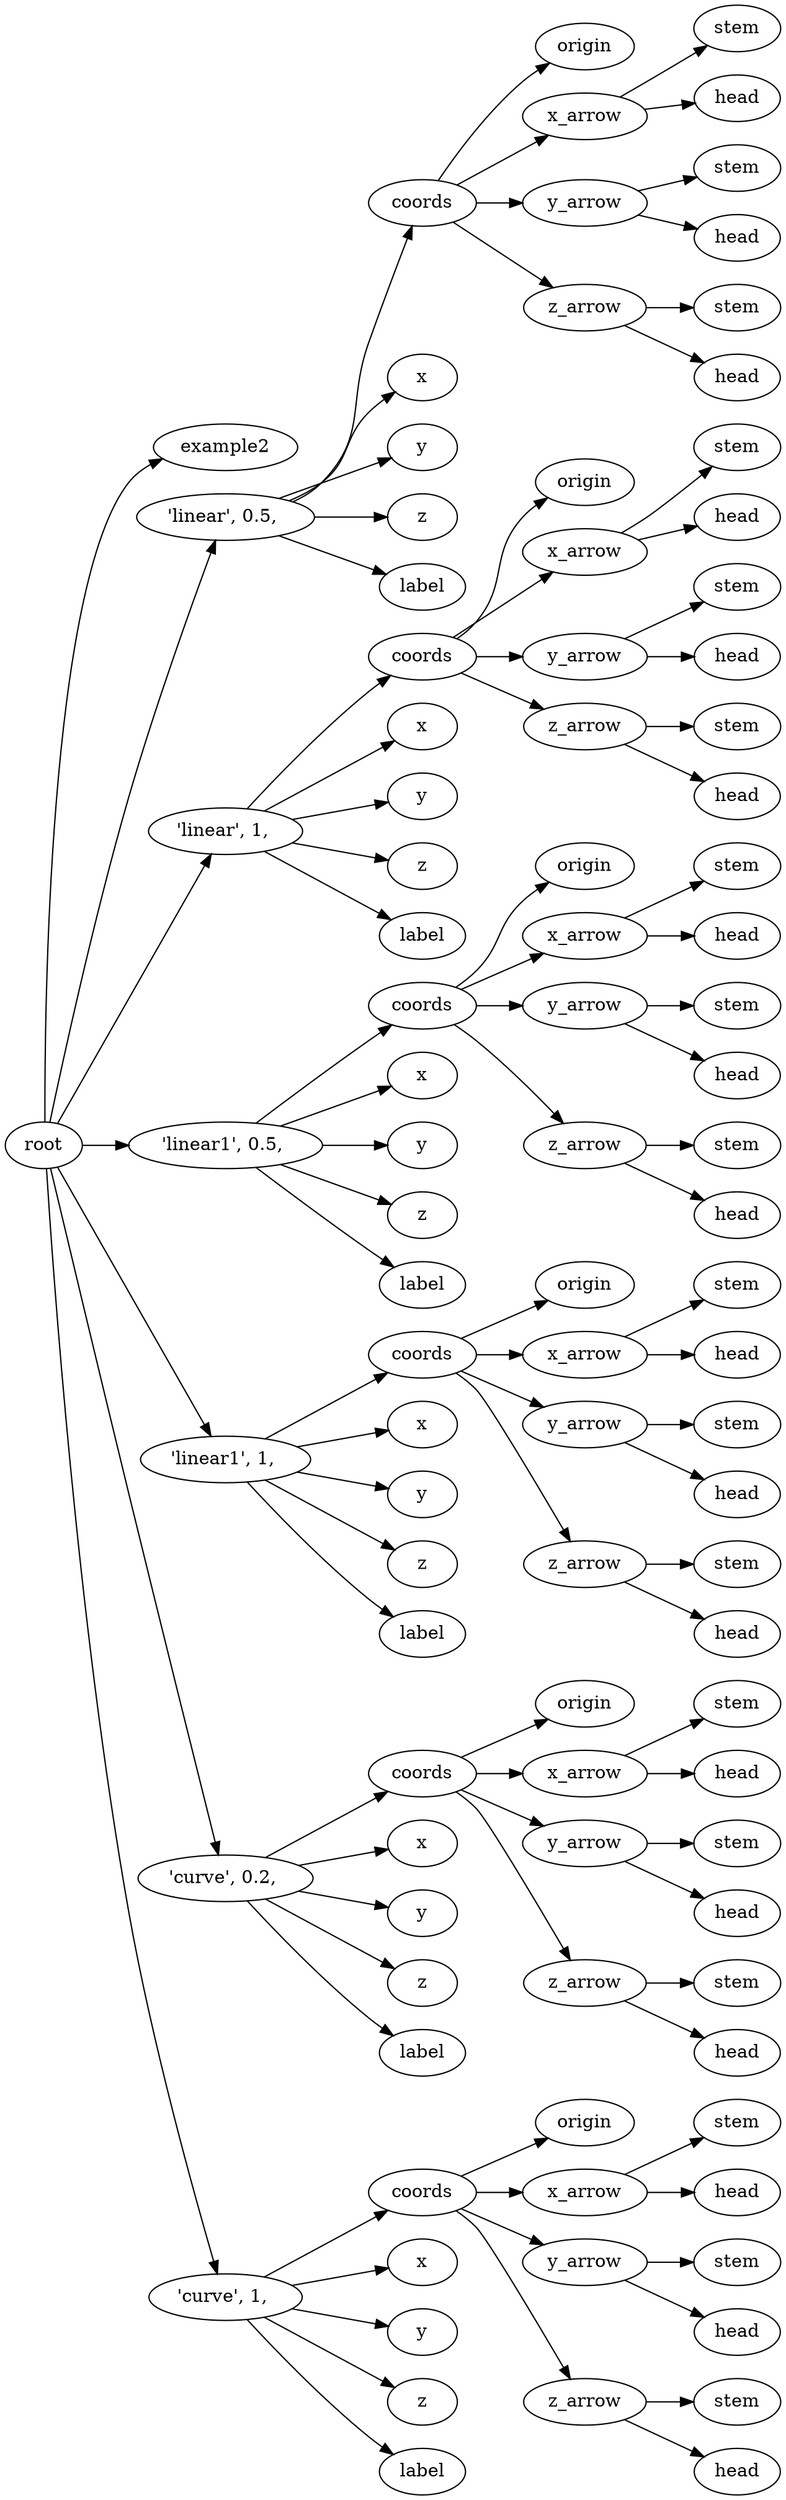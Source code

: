 digraph example2 {
	graph [rankdir=LR]
	root_1279 [label=root href="javascript:s=&quot;\(\)\nNone&quot;; console.log(s); alert(s);"]
	example2_1280 [label=example2 href="javascript:s=&quot;\(&#x27;example2&#x27;,\)\nRotateExtrude&quot;; console.log(s); alert(s);" tooltip=RotateExtrude]
	1281 [label="'linear',\ 0\.5,\ " href="javascript:s=&quot;\(&quot;&#x27;linear&#x27;,\ 0\.5,\ &quot;,\)\nAnnotatedCoordinates&quot;; console.log(s); alert(s);" tooltip=AnnotatedCoordinates]
	coords_1282 [label=coords href="javascript:s=&quot;\(&quot;&#x27;linear&#x27;,\ 0\.5,\ &quot;,\ &#x27;coords&#x27;\)\nCoordinates&quot;; console.log(s); alert(s);" tooltip=Coordinates]
	origin_1283 [label=origin href="javascript:s=&quot;\(&quot;&#x27;linear&#x27;,\ 0\.5,\ &quot;,\ &#x27;coords&#x27;,\ &#x27;origin&#x27;\)\nCoordinatesCage&quot;; console.log(s); alert(s);" tooltip=CoordinatesCage]
	x_arrow_1284 [label=x_arrow href="javascript:s=&quot;\(&quot;&#x27;linear&#x27;,\ 0\.5,\ &quot;,\ &#x27;coords&#x27;,\ &#x27;x_arrow&#x27;\)\nArrow&quot;; console.log(s); alert(s);" tooltip=Arrow]
	stem_1285 [label=stem href="javascript:s=&quot;\(&quot;&#x27;linear&#x27;,\ 0\.5,\ &quot;,\ &#x27;coords&#x27;,\ &#x27;x_arrow&#x27;,\ &#x27;stem&#x27;\)\nCone&quot;; console.log(s); alert(s);" tooltip=Cone]
	head_1286 [label=head href="javascript:s=&quot;\(&quot;&#x27;linear&#x27;,\ 0\.5,\ &quot;,\ &#x27;coords&#x27;,\ &#x27;x_arrow&#x27;,\ &#x27;head&#x27;\)\nCone&quot;; console.log(s); alert(s);" tooltip=Cone]
	y_arrow_1287 [label=y_arrow href="javascript:s=&quot;\(&quot;&#x27;linear&#x27;,\ 0\.5,\ &quot;,\ &#x27;coords&#x27;,\ &#x27;y_arrow&#x27;\)\nArrow&quot;; console.log(s); alert(s);" tooltip=Arrow]
	stem_1288 [label=stem href="javascript:s=&quot;\(&quot;&#x27;linear&#x27;,\ 0\.5,\ &quot;,\ &#x27;coords&#x27;,\ &#x27;y_arrow&#x27;,\ &#x27;stem&#x27;\)\nCone&quot;; console.log(s); alert(s);" tooltip=Cone]
	head_1289 [label=head href="javascript:s=&quot;\(&quot;&#x27;linear&#x27;,\ 0\.5,\ &quot;,\ &#x27;coords&#x27;,\ &#x27;y_arrow&#x27;,\ &#x27;head&#x27;\)\nCone&quot;; console.log(s); alert(s);" tooltip=Cone]
	z_arrow_1290 [label=z_arrow href="javascript:s=&quot;\(&quot;&#x27;linear&#x27;,\ 0\.5,\ &quot;,\ &#x27;coords&#x27;,\ &#x27;z_arrow&#x27;\)\nArrow&quot;; console.log(s); alert(s);" tooltip=Arrow]
	stem_1291 [label=stem href="javascript:s=&quot;\(&quot;&#x27;linear&#x27;,\ 0\.5,\ &quot;,\ &#x27;coords&#x27;,\ &#x27;z_arrow&#x27;,\ &#x27;stem&#x27;\)\nCone&quot;; console.log(s); alert(s);" tooltip=Cone]
	head_1292 [label=head href="javascript:s=&quot;\(&quot;&#x27;linear&#x27;,\ 0\.5,\ &quot;,\ &#x27;coords&#x27;,\ &#x27;z_arrow&#x27;,\ &#x27;head&#x27;\)\nCone&quot;; console.log(s); alert(s);" tooltip=Cone]
	x_1293 [label=x href="javascript:s=&quot;\(&quot;&#x27;linear&#x27;,\ 0\.5,\ &quot;,\ &#x27;x&#x27;\)\nText&quot;; console.log(s); alert(s);" tooltip=Text]
	y_1294 [label=y href="javascript:s=&quot;\(&quot;&#x27;linear&#x27;,\ 0\.5,\ &quot;,\ &#x27;y&#x27;\)\nText&quot;; console.log(s); alert(s);" tooltip=Text]
	z_1295 [label=z href="javascript:s=&quot;\(&quot;&#x27;linear&#x27;,\ 0\.5,\ &quot;,\ &#x27;z&#x27;\)\nText&quot;; console.log(s); alert(s);" tooltip=Text]
	label_1296 [label=label href="javascript:s=&quot;\(&quot;&#x27;linear&#x27;,\ 0\.5,\ &quot;,\ &#x27;label&#x27;\)\nText&quot;; console.log(s); alert(s);" tooltip=Text]
	1297 [label="'linear',\ 1,\ " href="javascript:s=&quot;\(&quot;&#x27;linear&#x27;,\ 1,\ &quot;,\)\nAnnotatedCoordinates&quot;; console.log(s); alert(s);" tooltip=AnnotatedCoordinates]
	coords_1298 [label=coords href="javascript:s=&quot;\(&quot;&#x27;linear&#x27;,\ 1,\ &quot;,\ &#x27;coords&#x27;\)\nCoordinates&quot;; console.log(s); alert(s);" tooltip=Coordinates]
	origin_1299 [label=origin href="javascript:s=&quot;\(&quot;&#x27;linear&#x27;,\ 1,\ &quot;,\ &#x27;coords&#x27;,\ &#x27;origin&#x27;\)\nCoordinatesCage&quot;; console.log(s); alert(s);" tooltip=CoordinatesCage]
	x_arrow_1300 [label=x_arrow href="javascript:s=&quot;\(&quot;&#x27;linear&#x27;,\ 1,\ &quot;,\ &#x27;coords&#x27;,\ &#x27;x_arrow&#x27;\)\nArrow&quot;; console.log(s); alert(s);" tooltip=Arrow]
	stem_1301 [label=stem href="javascript:s=&quot;\(&quot;&#x27;linear&#x27;,\ 1,\ &quot;,\ &#x27;coords&#x27;,\ &#x27;x_arrow&#x27;,\ &#x27;stem&#x27;\)\nCone&quot;; console.log(s); alert(s);" tooltip=Cone]
	head_1302 [label=head href="javascript:s=&quot;\(&quot;&#x27;linear&#x27;,\ 1,\ &quot;,\ &#x27;coords&#x27;,\ &#x27;x_arrow&#x27;,\ &#x27;head&#x27;\)\nCone&quot;; console.log(s); alert(s);" tooltip=Cone]
	y_arrow_1303 [label=y_arrow href="javascript:s=&quot;\(&quot;&#x27;linear&#x27;,\ 1,\ &quot;,\ &#x27;coords&#x27;,\ &#x27;y_arrow&#x27;\)\nArrow&quot;; console.log(s); alert(s);" tooltip=Arrow]
	stem_1304 [label=stem href="javascript:s=&quot;\(&quot;&#x27;linear&#x27;,\ 1,\ &quot;,\ &#x27;coords&#x27;,\ &#x27;y_arrow&#x27;,\ &#x27;stem&#x27;\)\nCone&quot;; console.log(s); alert(s);" tooltip=Cone]
	head_1305 [label=head href="javascript:s=&quot;\(&quot;&#x27;linear&#x27;,\ 1,\ &quot;,\ &#x27;coords&#x27;,\ &#x27;y_arrow&#x27;,\ &#x27;head&#x27;\)\nCone&quot;; console.log(s); alert(s);" tooltip=Cone]
	z_arrow_1306 [label=z_arrow href="javascript:s=&quot;\(&quot;&#x27;linear&#x27;,\ 1,\ &quot;,\ &#x27;coords&#x27;,\ &#x27;z_arrow&#x27;\)\nArrow&quot;; console.log(s); alert(s);" tooltip=Arrow]
	stem_1307 [label=stem href="javascript:s=&quot;\(&quot;&#x27;linear&#x27;,\ 1,\ &quot;,\ &#x27;coords&#x27;,\ &#x27;z_arrow&#x27;,\ &#x27;stem&#x27;\)\nCone&quot;; console.log(s); alert(s);" tooltip=Cone]
	head_1308 [label=head href="javascript:s=&quot;\(&quot;&#x27;linear&#x27;,\ 1,\ &quot;,\ &#x27;coords&#x27;,\ &#x27;z_arrow&#x27;,\ &#x27;head&#x27;\)\nCone&quot;; console.log(s); alert(s);" tooltip=Cone]
	x_1309 [label=x href="javascript:s=&quot;\(&quot;&#x27;linear&#x27;,\ 1,\ &quot;,\ &#x27;x&#x27;\)\nText&quot;; console.log(s); alert(s);" tooltip=Text]
	y_1310 [label=y href="javascript:s=&quot;\(&quot;&#x27;linear&#x27;,\ 1,\ &quot;,\ &#x27;y&#x27;\)\nText&quot;; console.log(s); alert(s);" tooltip=Text]
	z_1311 [label=z href="javascript:s=&quot;\(&quot;&#x27;linear&#x27;,\ 1,\ &quot;,\ &#x27;z&#x27;\)\nText&quot;; console.log(s); alert(s);" tooltip=Text]
	label_1312 [label=label href="javascript:s=&quot;\(&quot;&#x27;linear&#x27;,\ 1,\ &quot;,\ &#x27;label&#x27;\)\nText&quot;; console.log(s); alert(s);" tooltip=Text]
	1313 [label="'linear1',\ 0\.5,\ " href="javascript:s=&quot;\(&quot;&#x27;linear1&#x27;,\ 0\.5,\ &quot;,\)\nAnnotatedCoordinates&quot;; console.log(s); alert(s);" tooltip=AnnotatedCoordinates]
	coords_1314 [label=coords href="javascript:s=&quot;\(&quot;&#x27;linear1&#x27;,\ 0\.5,\ &quot;,\ &#x27;coords&#x27;\)\nCoordinates&quot;; console.log(s); alert(s);" tooltip=Coordinates]
	origin_1315 [label=origin href="javascript:s=&quot;\(&quot;&#x27;linear1&#x27;,\ 0\.5,\ &quot;,\ &#x27;coords&#x27;,\ &#x27;origin&#x27;\)\nCoordinatesCage&quot;; console.log(s); alert(s);" tooltip=CoordinatesCage]
	x_arrow_1316 [label=x_arrow href="javascript:s=&quot;\(&quot;&#x27;linear1&#x27;,\ 0\.5,\ &quot;,\ &#x27;coords&#x27;,\ &#x27;x_arrow&#x27;\)\nArrow&quot;; console.log(s); alert(s);" tooltip=Arrow]
	stem_1317 [label=stem href="javascript:s=&quot;\(&quot;&#x27;linear1&#x27;,\ 0\.5,\ &quot;,\ &#x27;coords&#x27;,\ &#x27;x_arrow&#x27;,\ &#x27;stem&#x27;\)\nCone&quot;; console.log(s); alert(s);" tooltip=Cone]
	head_1318 [label=head href="javascript:s=&quot;\(&quot;&#x27;linear1&#x27;,\ 0\.5,\ &quot;,\ &#x27;coords&#x27;,\ &#x27;x_arrow&#x27;,\ &#x27;head&#x27;\)\nCone&quot;; console.log(s); alert(s);" tooltip=Cone]
	y_arrow_1319 [label=y_arrow href="javascript:s=&quot;\(&quot;&#x27;linear1&#x27;,\ 0\.5,\ &quot;,\ &#x27;coords&#x27;,\ &#x27;y_arrow&#x27;\)\nArrow&quot;; console.log(s); alert(s);" tooltip=Arrow]
	stem_1320 [label=stem href="javascript:s=&quot;\(&quot;&#x27;linear1&#x27;,\ 0\.5,\ &quot;,\ &#x27;coords&#x27;,\ &#x27;y_arrow&#x27;,\ &#x27;stem&#x27;\)\nCone&quot;; console.log(s); alert(s);" tooltip=Cone]
	head_1321 [label=head href="javascript:s=&quot;\(&quot;&#x27;linear1&#x27;,\ 0\.5,\ &quot;,\ &#x27;coords&#x27;,\ &#x27;y_arrow&#x27;,\ &#x27;head&#x27;\)\nCone&quot;; console.log(s); alert(s);" tooltip=Cone]
	z_arrow_1322 [label=z_arrow href="javascript:s=&quot;\(&quot;&#x27;linear1&#x27;,\ 0\.5,\ &quot;,\ &#x27;coords&#x27;,\ &#x27;z_arrow&#x27;\)\nArrow&quot;; console.log(s); alert(s);" tooltip=Arrow]
	stem_1323 [label=stem href="javascript:s=&quot;\(&quot;&#x27;linear1&#x27;,\ 0\.5,\ &quot;,\ &#x27;coords&#x27;,\ &#x27;z_arrow&#x27;,\ &#x27;stem&#x27;\)\nCone&quot;; console.log(s); alert(s);" tooltip=Cone]
	head_1324 [label=head href="javascript:s=&quot;\(&quot;&#x27;linear1&#x27;,\ 0\.5,\ &quot;,\ &#x27;coords&#x27;,\ &#x27;z_arrow&#x27;,\ &#x27;head&#x27;\)\nCone&quot;; console.log(s); alert(s);" tooltip=Cone]
	x_1325 [label=x href="javascript:s=&quot;\(&quot;&#x27;linear1&#x27;,\ 0\.5,\ &quot;,\ &#x27;x&#x27;\)\nText&quot;; console.log(s); alert(s);" tooltip=Text]
	y_1326 [label=y href="javascript:s=&quot;\(&quot;&#x27;linear1&#x27;,\ 0\.5,\ &quot;,\ &#x27;y&#x27;\)\nText&quot;; console.log(s); alert(s);" tooltip=Text]
	z_1327 [label=z href="javascript:s=&quot;\(&quot;&#x27;linear1&#x27;,\ 0\.5,\ &quot;,\ &#x27;z&#x27;\)\nText&quot;; console.log(s); alert(s);" tooltip=Text]
	label_1328 [label=label href="javascript:s=&quot;\(&quot;&#x27;linear1&#x27;,\ 0\.5,\ &quot;,\ &#x27;label&#x27;\)\nText&quot;; console.log(s); alert(s);" tooltip=Text]
	1329 [label="'linear1',\ 1,\ " href="javascript:s=&quot;\(&quot;&#x27;linear1&#x27;,\ 1,\ &quot;,\)\nAnnotatedCoordinates&quot;; console.log(s); alert(s);" tooltip=AnnotatedCoordinates]
	coords_1330 [label=coords href="javascript:s=&quot;\(&quot;&#x27;linear1&#x27;,\ 1,\ &quot;,\ &#x27;coords&#x27;\)\nCoordinates&quot;; console.log(s); alert(s);" tooltip=Coordinates]
	origin_1331 [label=origin href="javascript:s=&quot;\(&quot;&#x27;linear1&#x27;,\ 1,\ &quot;,\ &#x27;coords&#x27;,\ &#x27;origin&#x27;\)\nCoordinatesCage&quot;; console.log(s); alert(s);" tooltip=CoordinatesCage]
	x_arrow_1332 [label=x_arrow href="javascript:s=&quot;\(&quot;&#x27;linear1&#x27;,\ 1,\ &quot;,\ &#x27;coords&#x27;,\ &#x27;x_arrow&#x27;\)\nArrow&quot;; console.log(s); alert(s);" tooltip=Arrow]
	stem_1333 [label=stem href="javascript:s=&quot;\(&quot;&#x27;linear1&#x27;,\ 1,\ &quot;,\ &#x27;coords&#x27;,\ &#x27;x_arrow&#x27;,\ &#x27;stem&#x27;\)\nCone&quot;; console.log(s); alert(s);" tooltip=Cone]
	head_1334 [label=head href="javascript:s=&quot;\(&quot;&#x27;linear1&#x27;,\ 1,\ &quot;,\ &#x27;coords&#x27;,\ &#x27;x_arrow&#x27;,\ &#x27;head&#x27;\)\nCone&quot;; console.log(s); alert(s);" tooltip=Cone]
	y_arrow_1335 [label=y_arrow href="javascript:s=&quot;\(&quot;&#x27;linear1&#x27;,\ 1,\ &quot;,\ &#x27;coords&#x27;,\ &#x27;y_arrow&#x27;\)\nArrow&quot;; console.log(s); alert(s);" tooltip=Arrow]
	stem_1336 [label=stem href="javascript:s=&quot;\(&quot;&#x27;linear1&#x27;,\ 1,\ &quot;,\ &#x27;coords&#x27;,\ &#x27;y_arrow&#x27;,\ &#x27;stem&#x27;\)\nCone&quot;; console.log(s); alert(s);" tooltip=Cone]
	head_1337 [label=head href="javascript:s=&quot;\(&quot;&#x27;linear1&#x27;,\ 1,\ &quot;,\ &#x27;coords&#x27;,\ &#x27;y_arrow&#x27;,\ &#x27;head&#x27;\)\nCone&quot;; console.log(s); alert(s);" tooltip=Cone]
	z_arrow_1338 [label=z_arrow href="javascript:s=&quot;\(&quot;&#x27;linear1&#x27;,\ 1,\ &quot;,\ &#x27;coords&#x27;,\ &#x27;z_arrow&#x27;\)\nArrow&quot;; console.log(s); alert(s);" tooltip=Arrow]
	stem_1339 [label=stem href="javascript:s=&quot;\(&quot;&#x27;linear1&#x27;,\ 1,\ &quot;,\ &#x27;coords&#x27;,\ &#x27;z_arrow&#x27;,\ &#x27;stem&#x27;\)\nCone&quot;; console.log(s); alert(s);" tooltip=Cone]
	head_1340 [label=head href="javascript:s=&quot;\(&quot;&#x27;linear1&#x27;,\ 1,\ &quot;,\ &#x27;coords&#x27;,\ &#x27;z_arrow&#x27;,\ &#x27;head&#x27;\)\nCone&quot;; console.log(s); alert(s);" tooltip=Cone]
	x_1341 [label=x href="javascript:s=&quot;\(&quot;&#x27;linear1&#x27;,\ 1,\ &quot;,\ &#x27;x&#x27;\)\nText&quot;; console.log(s); alert(s);" tooltip=Text]
	y_1342 [label=y href="javascript:s=&quot;\(&quot;&#x27;linear1&#x27;,\ 1,\ &quot;,\ &#x27;y&#x27;\)\nText&quot;; console.log(s); alert(s);" tooltip=Text]
	z_1343 [label=z href="javascript:s=&quot;\(&quot;&#x27;linear1&#x27;,\ 1,\ &quot;,\ &#x27;z&#x27;\)\nText&quot;; console.log(s); alert(s);" tooltip=Text]
	label_1344 [label=label href="javascript:s=&quot;\(&quot;&#x27;linear1&#x27;,\ 1,\ &quot;,\ &#x27;label&#x27;\)\nText&quot;; console.log(s); alert(s);" tooltip=Text]
	1345 [label="'curve',\ 0\.2,\ " href="javascript:s=&quot;\(&quot;&#x27;curve&#x27;,\ 0\.2,\ &quot;,\)\nAnnotatedCoordinates&quot;; console.log(s); alert(s);" tooltip=AnnotatedCoordinates]
	coords_1346 [label=coords href="javascript:s=&quot;\(&quot;&#x27;curve&#x27;,\ 0\.2,\ &quot;,\ &#x27;coords&#x27;\)\nCoordinates&quot;; console.log(s); alert(s);" tooltip=Coordinates]
	origin_1347 [label=origin href="javascript:s=&quot;\(&quot;&#x27;curve&#x27;,\ 0\.2,\ &quot;,\ &#x27;coords&#x27;,\ &#x27;origin&#x27;\)\nCoordinatesCage&quot;; console.log(s); alert(s);" tooltip=CoordinatesCage]
	x_arrow_1348 [label=x_arrow href="javascript:s=&quot;\(&quot;&#x27;curve&#x27;,\ 0\.2,\ &quot;,\ &#x27;coords&#x27;,\ &#x27;x_arrow&#x27;\)\nArrow&quot;; console.log(s); alert(s);" tooltip=Arrow]
	stem_1349 [label=stem href="javascript:s=&quot;\(&quot;&#x27;curve&#x27;,\ 0\.2,\ &quot;,\ &#x27;coords&#x27;,\ &#x27;x_arrow&#x27;,\ &#x27;stem&#x27;\)\nCone&quot;; console.log(s); alert(s);" tooltip=Cone]
	head_1350 [label=head href="javascript:s=&quot;\(&quot;&#x27;curve&#x27;,\ 0\.2,\ &quot;,\ &#x27;coords&#x27;,\ &#x27;x_arrow&#x27;,\ &#x27;head&#x27;\)\nCone&quot;; console.log(s); alert(s);" tooltip=Cone]
	y_arrow_1351 [label=y_arrow href="javascript:s=&quot;\(&quot;&#x27;curve&#x27;,\ 0\.2,\ &quot;,\ &#x27;coords&#x27;,\ &#x27;y_arrow&#x27;\)\nArrow&quot;; console.log(s); alert(s);" tooltip=Arrow]
	stem_1352 [label=stem href="javascript:s=&quot;\(&quot;&#x27;curve&#x27;,\ 0\.2,\ &quot;,\ &#x27;coords&#x27;,\ &#x27;y_arrow&#x27;,\ &#x27;stem&#x27;\)\nCone&quot;; console.log(s); alert(s);" tooltip=Cone]
	head_1353 [label=head href="javascript:s=&quot;\(&quot;&#x27;curve&#x27;,\ 0\.2,\ &quot;,\ &#x27;coords&#x27;,\ &#x27;y_arrow&#x27;,\ &#x27;head&#x27;\)\nCone&quot;; console.log(s); alert(s);" tooltip=Cone]
	z_arrow_1354 [label=z_arrow href="javascript:s=&quot;\(&quot;&#x27;curve&#x27;,\ 0\.2,\ &quot;,\ &#x27;coords&#x27;,\ &#x27;z_arrow&#x27;\)\nArrow&quot;; console.log(s); alert(s);" tooltip=Arrow]
	stem_1355 [label=stem href="javascript:s=&quot;\(&quot;&#x27;curve&#x27;,\ 0\.2,\ &quot;,\ &#x27;coords&#x27;,\ &#x27;z_arrow&#x27;,\ &#x27;stem&#x27;\)\nCone&quot;; console.log(s); alert(s);" tooltip=Cone]
	head_1356 [label=head href="javascript:s=&quot;\(&quot;&#x27;curve&#x27;,\ 0\.2,\ &quot;,\ &#x27;coords&#x27;,\ &#x27;z_arrow&#x27;,\ &#x27;head&#x27;\)\nCone&quot;; console.log(s); alert(s);" tooltip=Cone]
	x_1357 [label=x href="javascript:s=&quot;\(&quot;&#x27;curve&#x27;,\ 0\.2,\ &quot;,\ &#x27;x&#x27;\)\nText&quot;; console.log(s); alert(s);" tooltip=Text]
	y_1358 [label=y href="javascript:s=&quot;\(&quot;&#x27;curve&#x27;,\ 0\.2,\ &quot;,\ &#x27;y&#x27;\)\nText&quot;; console.log(s); alert(s);" tooltip=Text]
	z_1359 [label=z href="javascript:s=&quot;\(&quot;&#x27;curve&#x27;,\ 0\.2,\ &quot;,\ &#x27;z&#x27;\)\nText&quot;; console.log(s); alert(s);" tooltip=Text]
	label_1360 [label=label href="javascript:s=&quot;\(&quot;&#x27;curve&#x27;,\ 0\.2,\ &quot;,\ &#x27;label&#x27;\)\nText&quot;; console.log(s); alert(s);" tooltip=Text]
	1361 [label="'curve',\ 1,\ " href="javascript:s=&quot;\(&quot;&#x27;curve&#x27;,\ 1,\ &quot;,\)\nAnnotatedCoordinates&quot;; console.log(s); alert(s);" tooltip=AnnotatedCoordinates]
	coords_1362 [label=coords href="javascript:s=&quot;\(&quot;&#x27;curve&#x27;,\ 1,\ &quot;,\ &#x27;coords&#x27;\)\nCoordinates&quot;; console.log(s); alert(s);" tooltip=Coordinates]
	origin_1363 [label=origin href="javascript:s=&quot;\(&quot;&#x27;curve&#x27;,\ 1,\ &quot;,\ &#x27;coords&#x27;,\ &#x27;origin&#x27;\)\nCoordinatesCage&quot;; console.log(s); alert(s);" tooltip=CoordinatesCage]
	x_arrow_1364 [label=x_arrow href="javascript:s=&quot;\(&quot;&#x27;curve&#x27;,\ 1,\ &quot;,\ &#x27;coords&#x27;,\ &#x27;x_arrow&#x27;\)\nArrow&quot;; console.log(s); alert(s);" tooltip=Arrow]
	stem_1365 [label=stem href="javascript:s=&quot;\(&quot;&#x27;curve&#x27;,\ 1,\ &quot;,\ &#x27;coords&#x27;,\ &#x27;x_arrow&#x27;,\ &#x27;stem&#x27;\)\nCone&quot;; console.log(s); alert(s);" tooltip=Cone]
	head_1366 [label=head href="javascript:s=&quot;\(&quot;&#x27;curve&#x27;,\ 1,\ &quot;,\ &#x27;coords&#x27;,\ &#x27;x_arrow&#x27;,\ &#x27;head&#x27;\)\nCone&quot;; console.log(s); alert(s);" tooltip=Cone]
	y_arrow_1367 [label=y_arrow href="javascript:s=&quot;\(&quot;&#x27;curve&#x27;,\ 1,\ &quot;,\ &#x27;coords&#x27;,\ &#x27;y_arrow&#x27;\)\nArrow&quot;; console.log(s); alert(s);" tooltip=Arrow]
	stem_1368 [label=stem href="javascript:s=&quot;\(&quot;&#x27;curve&#x27;,\ 1,\ &quot;,\ &#x27;coords&#x27;,\ &#x27;y_arrow&#x27;,\ &#x27;stem&#x27;\)\nCone&quot;; console.log(s); alert(s);" tooltip=Cone]
	head_1369 [label=head href="javascript:s=&quot;\(&quot;&#x27;curve&#x27;,\ 1,\ &quot;,\ &#x27;coords&#x27;,\ &#x27;y_arrow&#x27;,\ &#x27;head&#x27;\)\nCone&quot;; console.log(s); alert(s);" tooltip=Cone]
	z_arrow_1370 [label=z_arrow href="javascript:s=&quot;\(&quot;&#x27;curve&#x27;,\ 1,\ &quot;,\ &#x27;coords&#x27;,\ &#x27;z_arrow&#x27;\)\nArrow&quot;; console.log(s); alert(s);" tooltip=Arrow]
	stem_1371 [label=stem href="javascript:s=&quot;\(&quot;&#x27;curve&#x27;,\ 1,\ &quot;,\ &#x27;coords&#x27;,\ &#x27;z_arrow&#x27;,\ &#x27;stem&#x27;\)\nCone&quot;; console.log(s); alert(s);" tooltip=Cone]
	head_1372 [label=head href="javascript:s=&quot;\(&quot;&#x27;curve&#x27;,\ 1,\ &quot;,\ &#x27;coords&#x27;,\ &#x27;z_arrow&#x27;,\ &#x27;head&#x27;\)\nCone&quot;; console.log(s); alert(s);" tooltip=Cone]
	x_1373 [label=x href="javascript:s=&quot;\(&quot;&#x27;curve&#x27;,\ 1,\ &quot;,\ &#x27;x&#x27;\)\nText&quot;; console.log(s); alert(s);" tooltip=Text]
	y_1374 [label=y href="javascript:s=&quot;\(&quot;&#x27;curve&#x27;,\ 1,\ &quot;,\ &#x27;y&#x27;\)\nText&quot;; console.log(s); alert(s);" tooltip=Text]
	z_1375 [label=z href="javascript:s=&quot;\(&quot;&#x27;curve&#x27;,\ 1,\ &quot;,\ &#x27;z&#x27;\)\nText&quot;; console.log(s); alert(s);" tooltip=Text]
	label_1376 [label=label href="javascript:s=&quot;\(&quot;&#x27;curve&#x27;,\ 1,\ &quot;,\ &#x27;label&#x27;\)\nText&quot;; console.log(s); alert(s);" tooltip=Text]
	root_1279 -> example2_1280
	root_1279 -> 1281
	1281 -> coords_1282
	coords_1282 -> origin_1283
	coords_1282 -> x_arrow_1284
	x_arrow_1284 -> stem_1285
	x_arrow_1284 -> head_1286
	coords_1282 -> y_arrow_1287
	y_arrow_1287 -> stem_1288
	y_arrow_1287 -> head_1289
	coords_1282 -> z_arrow_1290
	z_arrow_1290 -> stem_1291
	z_arrow_1290 -> head_1292
	1281 -> x_1293
	1281 -> y_1294
	1281 -> z_1295
	1281 -> label_1296
	root_1279 -> 1297
	1297 -> coords_1298
	coords_1298 -> origin_1299
	coords_1298 -> x_arrow_1300
	x_arrow_1300 -> stem_1301
	x_arrow_1300 -> head_1302
	coords_1298 -> y_arrow_1303
	y_arrow_1303 -> stem_1304
	y_arrow_1303 -> head_1305
	coords_1298 -> z_arrow_1306
	z_arrow_1306 -> stem_1307
	z_arrow_1306 -> head_1308
	1297 -> x_1309
	1297 -> y_1310
	1297 -> z_1311
	1297 -> label_1312
	root_1279 -> 1313
	1313 -> coords_1314
	coords_1314 -> origin_1315
	coords_1314 -> x_arrow_1316
	x_arrow_1316 -> stem_1317
	x_arrow_1316 -> head_1318
	coords_1314 -> y_arrow_1319
	y_arrow_1319 -> stem_1320
	y_arrow_1319 -> head_1321
	coords_1314 -> z_arrow_1322
	z_arrow_1322 -> stem_1323
	z_arrow_1322 -> head_1324
	1313 -> x_1325
	1313 -> y_1326
	1313 -> z_1327
	1313 -> label_1328
	root_1279 -> 1329
	1329 -> coords_1330
	coords_1330 -> origin_1331
	coords_1330 -> x_arrow_1332
	x_arrow_1332 -> stem_1333
	x_arrow_1332 -> head_1334
	coords_1330 -> y_arrow_1335
	y_arrow_1335 -> stem_1336
	y_arrow_1335 -> head_1337
	coords_1330 -> z_arrow_1338
	z_arrow_1338 -> stem_1339
	z_arrow_1338 -> head_1340
	1329 -> x_1341
	1329 -> y_1342
	1329 -> z_1343
	1329 -> label_1344
	root_1279 -> 1345
	1345 -> coords_1346
	coords_1346 -> origin_1347
	coords_1346 -> x_arrow_1348
	x_arrow_1348 -> stem_1349
	x_arrow_1348 -> head_1350
	coords_1346 -> y_arrow_1351
	y_arrow_1351 -> stem_1352
	y_arrow_1351 -> head_1353
	coords_1346 -> z_arrow_1354
	z_arrow_1354 -> stem_1355
	z_arrow_1354 -> head_1356
	1345 -> x_1357
	1345 -> y_1358
	1345 -> z_1359
	1345 -> label_1360
	root_1279 -> 1361
	1361 -> coords_1362
	coords_1362 -> origin_1363
	coords_1362 -> x_arrow_1364
	x_arrow_1364 -> stem_1365
	x_arrow_1364 -> head_1366
	coords_1362 -> y_arrow_1367
	y_arrow_1367 -> stem_1368
	y_arrow_1367 -> head_1369
	coords_1362 -> z_arrow_1370
	z_arrow_1370 -> stem_1371
	z_arrow_1370 -> head_1372
	1361 -> x_1373
	1361 -> y_1374
	1361 -> z_1375
	1361 -> label_1376
}
